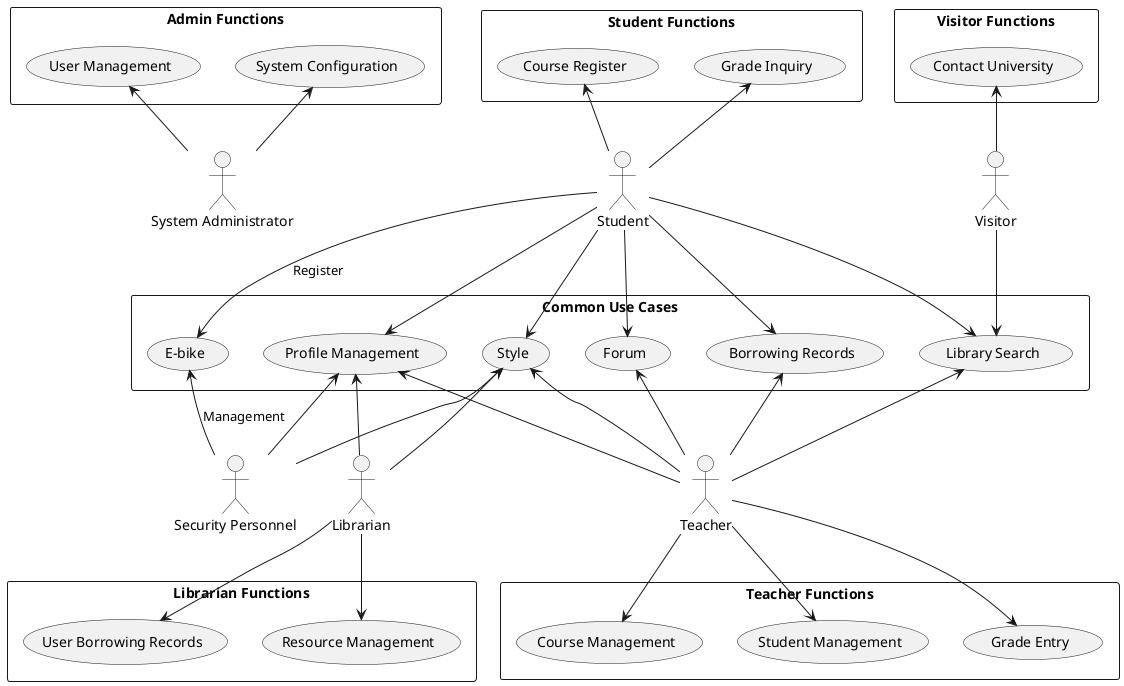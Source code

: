 @startuml
actor "System Administrator" as Admin
actor "Visitor" as Visitor
actor "Security Personnel" as Security
actor "Librarian" as Librarian
actor "Teacher" as Teacher
actor "Student" as Student

rectangle "Common Use Cases" {
    (Profile Management) as Profile
    (Library Search) as LibrarySearch
    (Borrowing Records) as BorrowingRecords
    (Style) as Style
    (E-bike) as EB
    (Forum) as Forum
}

rectangle "Admin Functions" {
    Admin -up-> (User Management)
    Admin -up-> (System Configuration)
}

rectangle "Student Functions" {
    Student -up-> (Course Register)
    Student -up-> (Grade Inquiry)
    Student -down-> LibrarySearch
    Student -down-> BorrowingRecords
    Student -down-> Profile
    Student -down-> Forum
    Student -down-> EB: Register
    Student -down-> Style
}

rectangle "Teacher Functions" {
    Teacher -down-> (Course Management)
    Teacher -down-> (Student Management)
    Teacher -up-> LibrarySearch
    Teacher -up-> BorrowingRecords
    Teacher -up-> Profile
    Teacher -down-> (Grade Entry)
    Teacher -up-> Forum
    Teacher -up-> Style
}

rectangle "Librarian Functions" {
    Librarian -down-> (Resource Management)
    Librarian -down-> (User Borrowing Records)
    Librarian -up-> Profile
    Librarian -up-> Style
}


Security -up-> EB: Management
Security -up-> Profile
Security -up-> Style


rectangle "Visitor Functions" {
    Visitor -down-> LibrarySearch
    Visitor -up-> (Contact University)
}
@enduml

